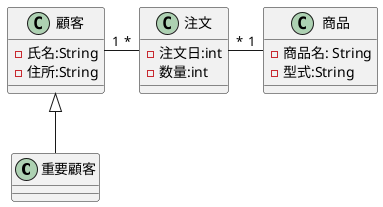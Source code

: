 @startuml
' left to right direction
class "重要顧客" as empty_car {
}
class "注文" as rental {
- 注文日:int
- 数量:int
}
class "顧客" as car {
- 氏名:String
- 住所:String
}
class "商品" as customer {
- 商品名: String
- 型式:String
}
rental "*" --left-- "1" car
car <|-down- empty_car
rental "*" -ri- "1" customer
@endumls